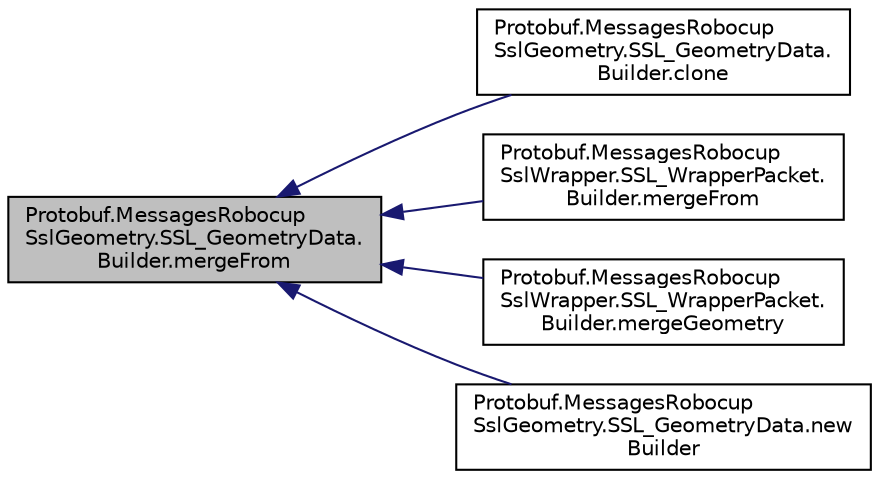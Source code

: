 digraph "Protobuf.MessagesRobocupSslGeometry.SSL_GeometryData.Builder.mergeFrom"
{
 // INTERACTIVE_SVG=YES
  edge [fontname="Helvetica",fontsize="10",labelfontname="Helvetica",labelfontsize="10"];
  node [fontname="Helvetica",fontsize="10",shape=record];
  rankdir="LR";
  Node1 [label="Protobuf.MessagesRobocup\lSslGeometry.SSL_GeometryData.\lBuilder.mergeFrom",height=0.2,width=0.4,color="black", fillcolor="grey75", style="filled", fontcolor="black"];
  Node1 -> Node2 [dir="back",color="midnightblue",fontsize="10",style="solid",fontname="Helvetica"];
  Node2 [label="Protobuf.MessagesRobocup\lSslGeometry.SSL_GeometryData.\lBuilder.clone",height=0.2,width=0.4,color="black", fillcolor="white", style="filled",URL="$df/de7/class_protobuf_1_1_messages_robocup_ssl_geometry_1_1_s_s_l___geometry_data_1_1_builder.html#a0edf96884809fd2b067168396962f800"];
  Node1 -> Node3 [dir="back",color="midnightblue",fontsize="10",style="solid",fontname="Helvetica"];
  Node3 [label="Protobuf.MessagesRobocup\lSslWrapper.SSL_WrapperPacket.\lBuilder.mergeFrom",height=0.2,width=0.4,color="black", fillcolor="white", style="filled",URL="$dc/d91/class_protobuf_1_1_messages_robocup_ssl_wrapper_1_1_s_s_l___wrapper_packet_1_1_builder.html#a079222c129f0273da8ef0b1ee4812bac"];
  Node1 -> Node4 [dir="back",color="midnightblue",fontsize="10",style="solid",fontname="Helvetica"];
  Node4 [label="Protobuf.MessagesRobocup\lSslWrapper.SSL_WrapperPacket.\lBuilder.mergeGeometry",height=0.2,width=0.4,color="black", fillcolor="white", style="filled",URL="$dc/d91/class_protobuf_1_1_messages_robocup_ssl_wrapper_1_1_s_s_l___wrapper_packet_1_1_builder.html#a14cdd09d68a7ec002a0d99ca1a0d2ef4"];
  Node1 -> Node5 [dir="back",color="midnightblue",fontsize="10",style="solid",fontname="Helvetica"];
  Node5 [label="Protobuf.MessagesRobocup\lSslGeometry.SSL_GeometryData.new\lBuilder",height=0.2,width=0.4,color="black", fillcolor="white", style="filled",URL="$d2/d78/class_protobuf_1_1_messages_robocup_ssl_geometry_1_1_s_s_l___geometry_data.html#ae7aae19fb7b4c2f80b68c47d1e7da2e4"];
}

